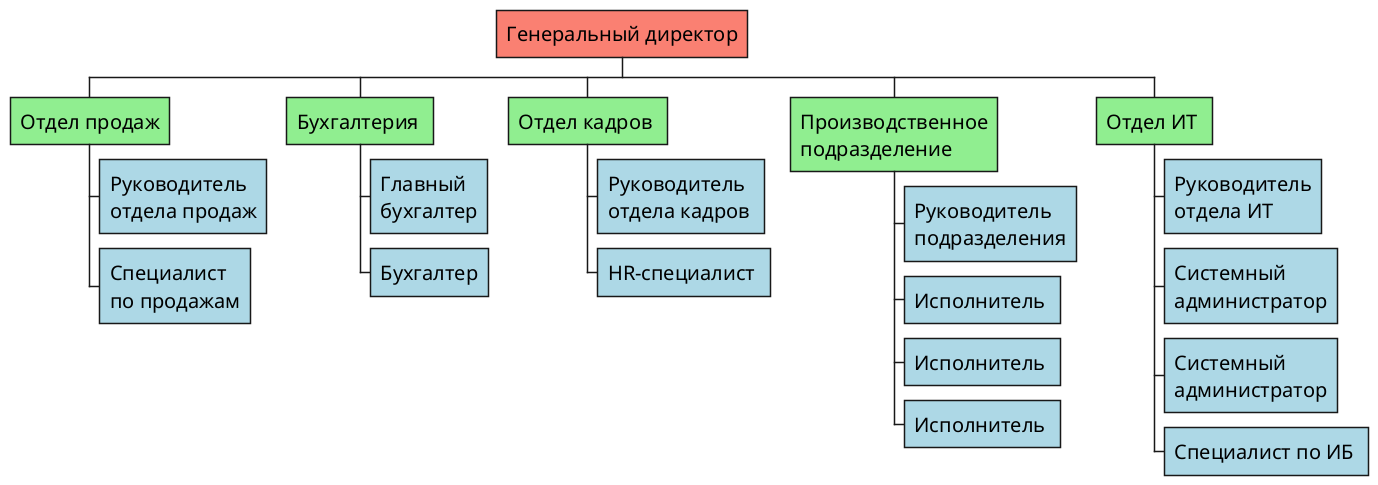 @startwbs orgchart
skinparam DefaultFontSize 20

*[#Salmon] Генеральный директор

**[#LightGreen] Отдел продаж
***[#LightBlue]:Руководитель 
отдела продаж;
***[#LightBlue]:Специалист
по продажам;

**[#LightGreen] Бухгалтерия 
***[#LightBlue]:Главный
бухгалтер;
***[#LightBlue]  Бухгалтер

**[#LightGreen] Отдел кадров 
***[#LightBlue]:Руководитель 
отдела кадров ;
***[#LightBlue]  HR-специалист 

**[#LightGreen]:Производственное
подразделение;
***[#LightBlue]:Руководитель
подразделения;
***[#LightBlue]  Исполнитель 
***[#LightBlue]  Исполнитель 
***[#LightBlue]  Исполнитель 

**[#LightGreen] Отдел ИТ 
***[#LightBlue]:Руководитель
отдела ИТ;
***[#LightBlue]:Системный
администратор;
***[#LightBlue]:Системный
администратор;
***[#LightBlue]  Специалист по ИБ 

@endwbs